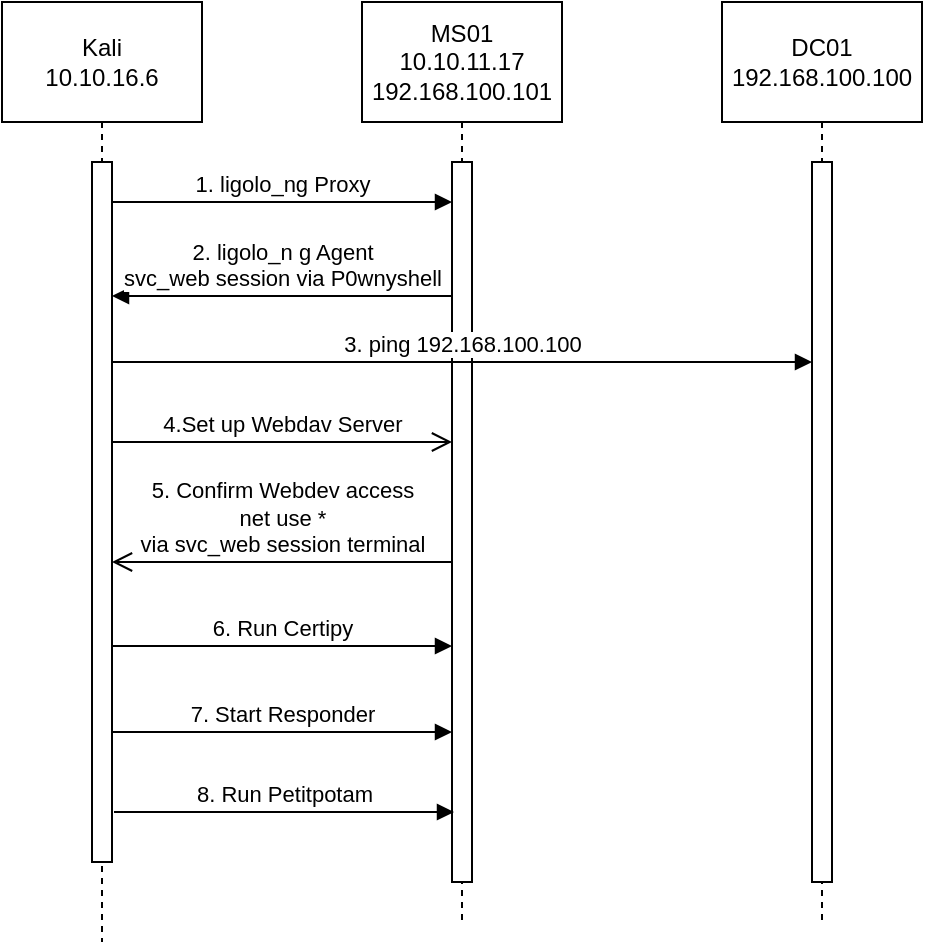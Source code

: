 <mxfile version="24.7.6">
  <diagram name="Page-1" id="2YBvvXClWsGukQMizWep">
    <mxGraphModel dx="954" dy="492" grid="1" gridSize="10" guides="1" tooltips="1" connect="1" arrows="1" fold="1" page="1" pageScale="1" pageWidth="850" pageHeight="1100" math="0" shadow="0">
      <root>
        <mxCell id="0" />
        <mxCell id="1" parent="0" />
        <mxCell id="aM9ryv3xv72pqoxQDRHE-1" value="Kali&lt;div&gt;10.10.16.6&lt;/div&gt;" style="shape=umlLifeline;perimeter=lifelinePerimeter;whiteSpace=wrap;html=1;container=0;dropTarget=0;collapsible=0;recursiveResize=0;outlineConnect=0;portConstraint=eastwest;newEdgeStyle={&quot;edgeStyle&quot;:&quot;elbowEdgeStyle&quot;,&quot;elbow&quot;:&quot;vertical&quot;,&quot;curved&quot;:0,&quot;rounded&quot;:0};size=60;" parent="1" vertex="1">
          <mxGeometry x="40" y="20" width="100" height="470" as="geometry" />
        </mxCell>
        <mxCell id="aM9ryv3xv72pqoxQDRHE-2" value="" style="html=1;points=[];perimeter=orthogonalPerimeter;outlineConnect=0;targetShapes=umlLifeline;portConstraint=eastwest;newEdgeStyle={&quot;edgeStyle&quot;:&quot;elbowEdgeStyle&quot;,&quot;elbow&quot;:&quot;vertical&quot;,&quot;curved&quot;:0,&quot;rounded&quot;:0};" parent="aM9ryv3xv72pqoxQDRHE-1" vertex="1">
          <mxGeometry x="45" y="80" width="10" height="350" as="geometry" />
        </mxCell>
        <mxCell id="aM9ryv3xv72pqoxQDRHE-5" value="&lt;span style=&quot;background-color: initial;&quot;&gt;MS01&lt;/span&gt;&lt;div&gt;&lt;span style=&quot;background-color: initial;&quot;&gt;10.10.11.17&lt;/span&gt;&lt;/div&gt;&lt;div&gt;&lt;span style=&quot;background-color: initial;&quot;&gt;192.168.100.101&lt;/span&gt;&lt;/div&gt;" style="shape=umlLifeline;perimeter=lifelinePerimeter;whiteSpace=wrap;html=1;container=0;dropTarget=0;collapsible=0;recursiveResize=0;outlineConnect=0;portConstraint=eastwest;newEdgeStyle={&quot;edgeStyle&quot;:&quot;elbowEdgeStyle&quot;,&quot;elbow&quot;:&quot;vertical&quot;,&quot;curved&quot;:0,&quot;rounded&quot;:0};size=60;" parent="1" vertex="1">
          <mxGeometry x="220" y="20" width="100" height="460" as="geometry" />
        </mxCell>
        <mxCell id="aM9ryv3xv72pqoxQDRHE-6" value="" style="html=1;points=[];perimeter=orthogonalPerimeter;outlineConnect=0;targetShapes=umlLifeline;portConstraint=eastwest;newEdgeStyle={&quot;edgeStyle&quot;:&quot;elbowEdgeStyle&quot;,&quot;elbow&quot;:&quot;vertical&quot;,&quot;curved&quot;:0,&quot;rounded&quot;:0};" parent="aM9ryv3xv72pqoxQDRHE-5" vertex="1">
          <mxGeometry x="45" y="80" width="10" height="360" as="geometry" />
        </mxCell>
        <mxCell id="aM9ryv3xv72pqoxQDRHE-7" value="1. ligolo_ng Proxy" style="html=1;verticalAlign=bottom;endArrow=block;edgeStyle=elbowEdgeStyle;elbow=vertical;curved=0;rounded=0;" parent="1" source="aM9ryv3xv72pqoxQDRHE-2" target="aM9ryv3xv72pqoxQDRHE-6" edge="1">
          <mxGeometry relative="1" as="geometry">
            <mxPoint x="195" y="130" as="sourcePoint" />
            <Array as="points">
              <mxPoint x="180" y="120" />
            </Array>
            <mxPoint as="offset" />
          </mxGeometry>
        </mxCell>
        <mxCell id="aM9ryv3xv72pqoxQDRHE-8" value="5. Confirm Webdev access&lt;div&gt;net use *&lt;/div&gt;&lt;div&gt;via svc_web session terminal&lt;/div&gt;" style="html=1;verticalAlign=bottom;endArrow=open;dashed=0;endSize=8;edgeStyle=elbowEdgeStyle;elbow=vertical;curved=0;rounded=0;" parent="1" edge="1">
          <mxGeometry relative="1" as="geometry">
            <mxPoint x="95" y="300" as="targetPoint" />
            <Array as="points">
              <mxPoint x="210" y="300" />
              <mxPoint x="230" y="280" />
              <mxPoint x="190" y="320" />
            </Array>
            <mxPoint x="265" y="300" as="sourcePoint" />
          </mxGeometry>
        </mxCell>
        <mxCell id="aM9ryv3xv72pqoxQDRHE-9" value="2. ligolo_n g Agent&lt;div&gt;svc_web session via P0wnyshell&lt;/div&gt;" style="html=1;verticalAlign=bottom;endArrow=block;edgeStyle=elbowEdgeStyle;elbow=horizontal;curved=0;rounded=0;" parent="1" edge="1">
          <mxGeometry relative="1" as="geometry">
            <mxPoint x="265" y="167" as="sourcePoint" />
            <Array as="points">
              <mxPoint x="190" y="167" />
            </Array>
            <mxPoint x="95" y="167" as="targetPoint" />
          </mxGeometry>
        </mxCell>
        <mxCell id="aM9ryv3xv72pqoxQDRHE-10" value="4.Set up Webdav Server" style="html=1;verticalAlign=bottom;endArrow=open;dashed=0;endSize=8;edgeStyle=elbowEdgeStyle;elbow=vertical;curved=0;rounded=0;" parent="1" source="aM9ryv3xv72pqoxQDRHE-2" target="aM9ryv3xv72pqoxQDRHE-6" edge="1">
          <mxGeometry relative="1" as="geometry">
            <mxPoint x="175" y="235" as="targetPoint" />
            <Array as="points">
              <mxPoint x="220" y="240" />
              <mxPoint x="230" y="220" />
              <mxPoint x="190" y="210" />
              <mxPoint x="220" y="200" />
              <mxPoint x="180" y="230" />
            </Array>
            <mxPoint x="100" y="200" as="sourcePoint" />
            <mxPoint as="offset" />
          </mxGeometry>
        </mxCell>
        <mxCell id="m_4LmyvwkYxFZ56K0HKt-1" value="DC01&lt;div&gt;192.168.100.100&lt;/div&gt;" style="shape=umlLifeline;perimeter=lifelinePerimeter;whiteSpace=wrap;html=1;container=0;dropTarget=0;collapsible=0;recursiveResize=0;outlineConnect=0;portConstraint=eastwest;newEdgeStyle={&quot;edgeStyle&quot;:&quot;elbowEdgeStyle&quot;,&quot;elbow&quot;:&quot;vertical&quot;,&quot;curved&quot;:0,&quot;rounded&quot;:0};size=60;" vertex="1" parent="1">
          <mxGeometry x="400" y="20" width="100" height="460" as="geometry" />
        </mxCell>
        <mxCell id="m_4LmyvwkYxFZ56K0HKt-2" value="" style="html=1;points=[];perimeter=orthogonalPerimeter;outlineConnect=0;targetShapes=umlLifeline;portConstraint=eastwest;newEdgeStyle={&quot;edgeStyle&quot;:&quot;elbowEdgeStyle&quot;,&quot;elbow&quot;:&quot;vertical&quot;,&quot;curved&quot;:0,&quot;rounded&quot;:0};" vertex="1" parent="m_4LmyvwkYxFZ56K0HKt-1">
          <mxGeometry x="45" y="80" width="10" height="360" as="geometry" />
        </mxCell>
        <mxCell id="m_4LmyvwkYxFZ56K0HKt-9" value="3. ping 192.168.100.100" style="html=1;verticalAlign=bottom;endArrow=block;edgeStyle=elbowEdgeStyle;elbow=vertical;curved=0;rounded=0;" edge="1" parent="1">
          <mxGeometry relative="1" as="geometry">
            <mxPoint x="95" y="200" as="sourcePoint" />
            <Array as="points">
              <mxPoint x="195" y="200" />
            </Array>
            <mxPoint x="445" y="200" as="targetPoint" />
            <mxPoint as="offset" />
          </mxGeometry>
        </mxCell>
        <mxCell id="M6hOz5rFMxzPZj1zxJW5-1" value="7. Start Responder" style="html=1;verticalAlign=bottom;endArrow=block;edgeStyle=elbowEdgeStyle;elbow=vertical;curved=0;rounded=0;" edge="1" parent="1">
          <mxGeometry relative="1" as="geometry">
            <mxPoint x="95" y="385" as="sourcePoint" />
            <Array as="points">
              <mxPoint x="180" y="385" />
            </Array>
            <mxPoint x="265" y="385" as="targetPoint" />
            <mxPoint as="offset" />
          </mxGeometry>
        </mxCell>
        <mxCell id="M6hOz5rFMxzPZj1zxJW5-2" value="6. Run Certipy" style="html=1;verticalAlign=bottom;endArrow=block;edgeStyle=elbowEdgeStyle;elbow=vertical;curved=0;rounded=0;" edge="1" parent="1">
          <mxGeometry relative="1" as="geometry">
            <mxPoint x="95" y="342" as="sourcePoint" />
            <Array as="points">
              <mxPoint x="180" y="342" />
            </Array>
            <mxPoint x="265" y="342" as="targetPoint" />
            <mxPoint as="offset" />
          </mxGeometry>
        </mxCell>
        <mxCell id="M6hOz5rFMxzPZj1zxJW5-3" value="8. Run Petitpotam" style="html=1;verticalAlign=bottom;endArrow=block;edgeStyle=elbowEdgeStyle;elbow=vertical;curved=0;rounded=0;" edge="1" parent="1">
          <mxGeometry relative="1" as="geometry">
            <mxPoint x="96" y="425" as="sourcePoint" />
            <Array as="points">
              <mxPoint x="181" y="425" />
            </Array>
            <mxPoint x="266" y="425" as="targetPoint" />
            <mxPoint as="offset" />
          </mxGeometry>
        </mxCell>
      </root>
    </mxGraphModel>
  </diagram>
</mxfile>

